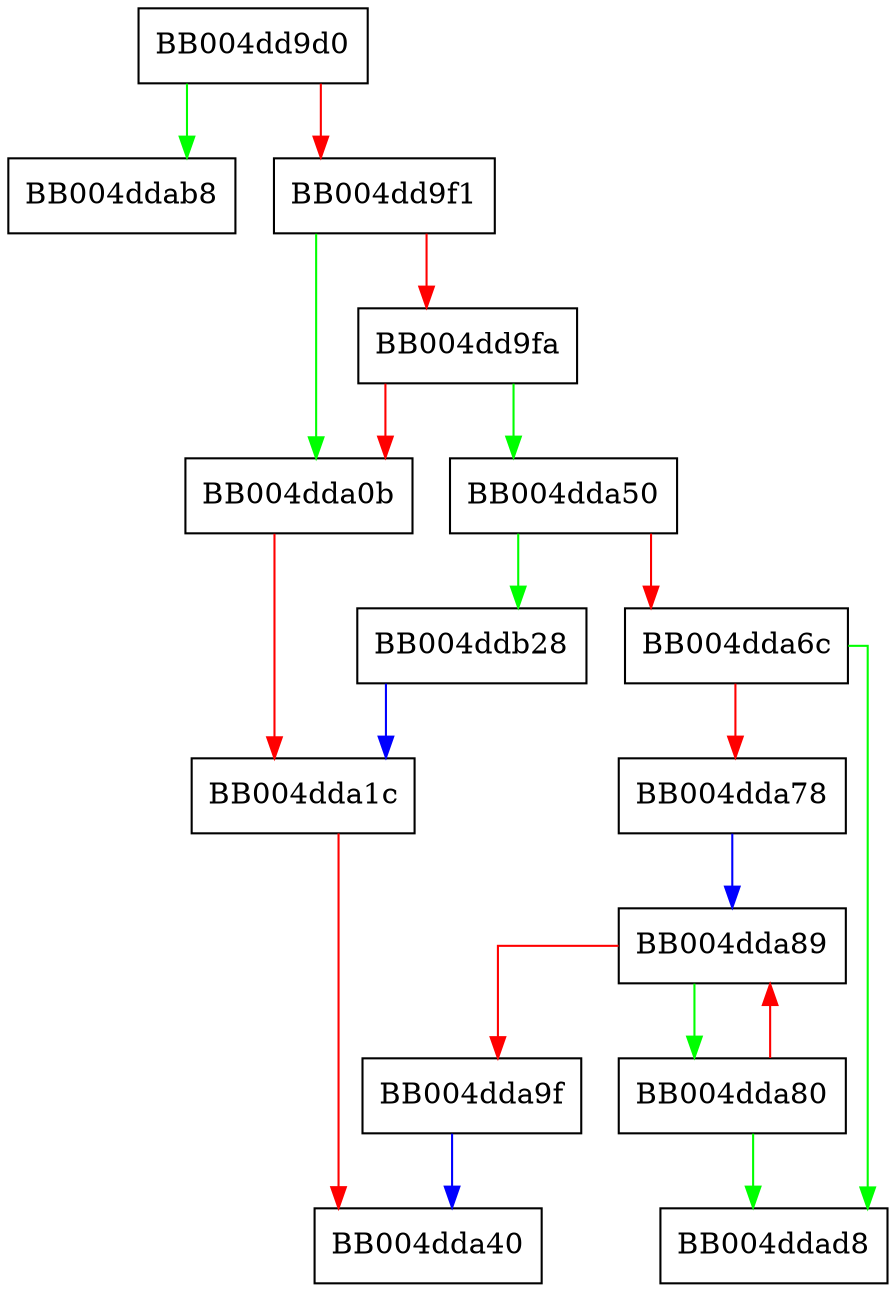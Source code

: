 digraph tls_parse_ctos_server_cert_type {
  node [shape="box"];
  graph [splines=ortho];
  BB004dd9d0 -> BB004ddab8 [color="green"];
  BB004dd9d0 -> BB004dd9f1 [color="red"];
  BB004dd9f1 -> BB004dda0b [color="green"];
  BB004dd9f1 -> BB004dd9fa [color="red"];
  BB004dd9fa -> BB004dda50 [color="green"];
  BB004dd9fa -> BB004dda0b [color="red"];
  BB004dda0b -> BB004dda1c [color="red"];
  BB004dda1c -> BB004dda40 [color="red"];
  BB004dda50 -> BB004ddb28 [color="green"];
  BB004dda50 -> BB004dda6c [color="red"];
  BB004dda6c -> BB004ddad8 [color="green"];
  BB004dda6c -> BB004dda78 [color="red"];
  BB004dda78 -> BB004dda89 [color="blue"];
  BB004dda80 -> BB004ddad8 [color="green"];
  BB004dda80 -> BB004dda89 [color="red"];
  BB004dda89 -> BB004dda80 [color="green"];
  BB004dda89 -> BB004dda9f [color="red"];
  BB004dda9f -> BB004dda40 [color="blue"];
  BB004ddb28 -> BB004dda1c [color="blue"];
}